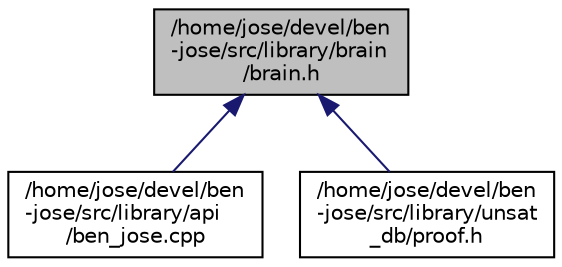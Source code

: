 digraph "/home/jose/devel/ben-jose/src/library/brain/brain.h"
{
 // INTERACTIVE_SVG=YES
  edge [fontname="Helvetica",fontsize="10",labelfontname="Helvetica",labelfontsize="10"];
  node [fontname="Helvetica",fontsize="10",shape=record];
  Node1 [label="/home/jose/devel/ben\l-jose/src/library/brain\l/brain.h",height=0.2,width=0.4,color="black", fillcolor="grey75", style="filled", fontcolor="black"];
  Node1 -> Node2 [dir="back",color="midnightblue",fontsize="10",style="solid",fontname="Helvetica"];
  Node2 [label="/home/jose/devel/ben\l-jose/src/library/api\l/ben_jose.cpp",height=0.2,width=0.4,color="black", fillcolor="white", style="filled",URL="$d1/d55/ben__jose_8cpp.html",tooltip="File containing the implementation code for the users API of ben_jose. "];
  Node1 -> Node3 [dir="back",color="midnightblue",fontsize="10",style="solid",fontname="Helvetica"];
  Node3 [label="/home/jose/devel/ben\l-jose/src/library/unsat\l_db/proof.h",height=0.2,width=0.4,color="black", fillcolor="white", style="filled",URL="$d4/dff/proof_8h_source.html"];
}

